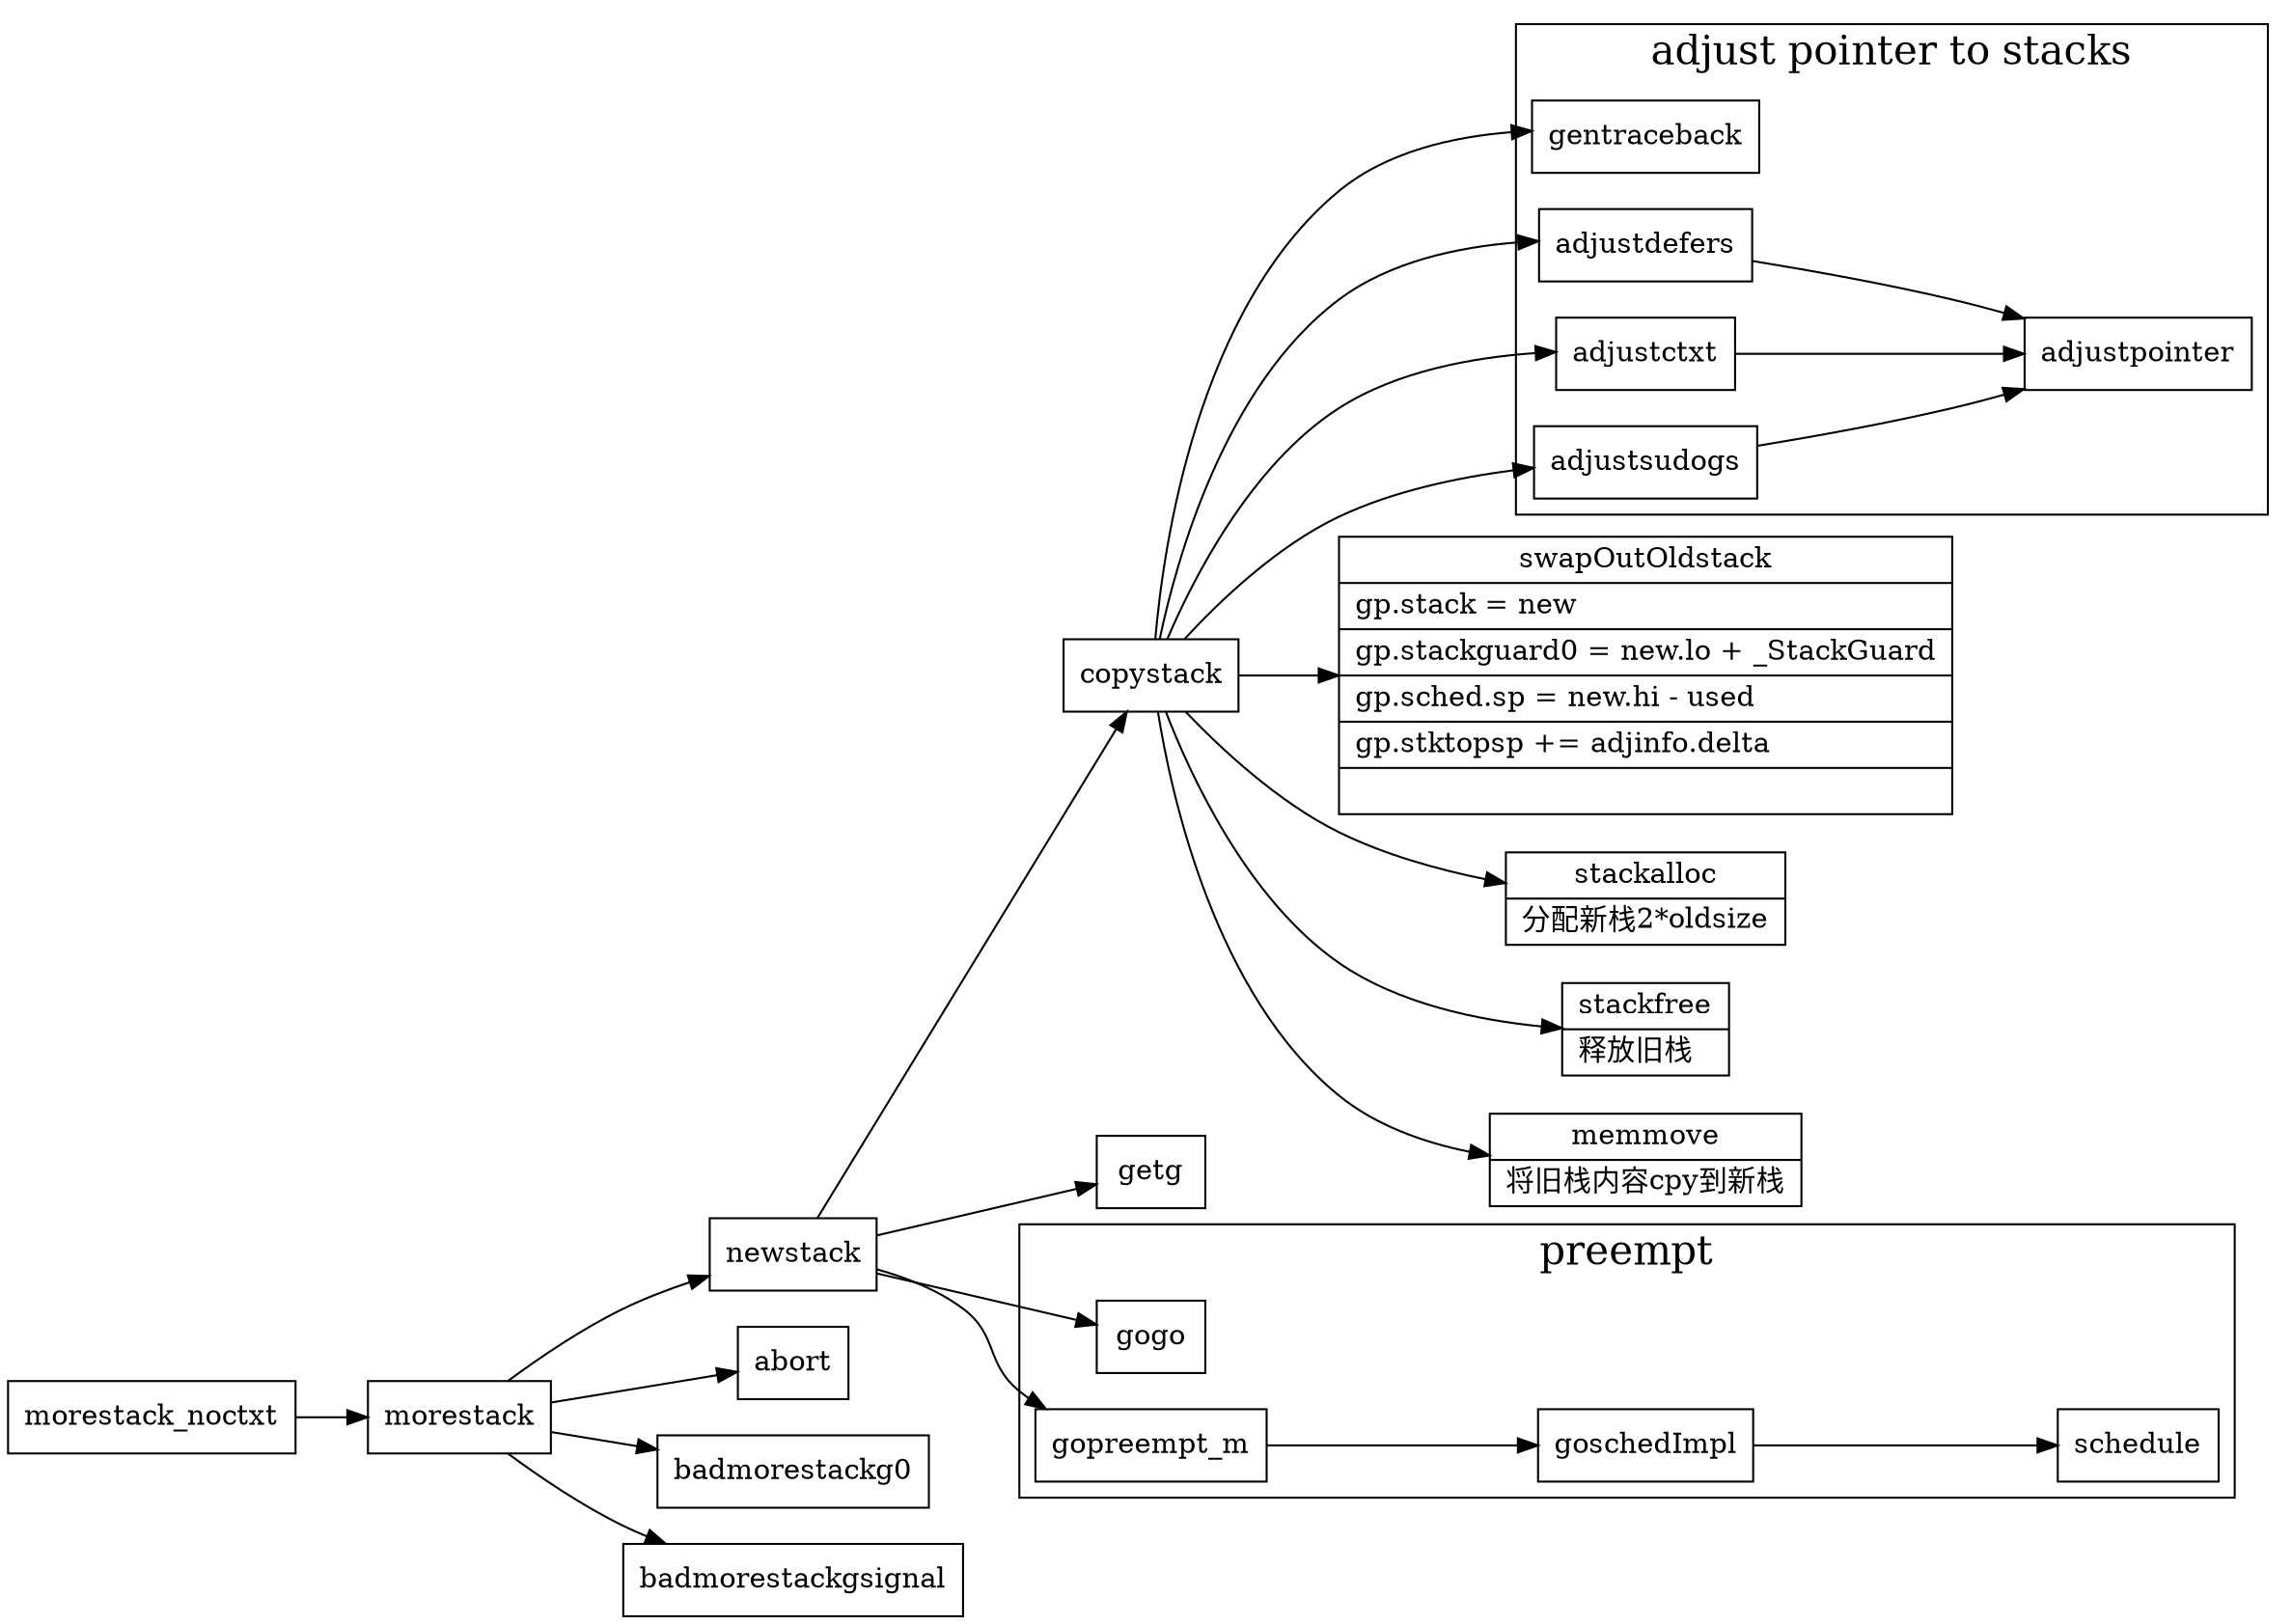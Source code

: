 digraph morestack {
  node[shape=box];
  newrank=true;
  rankdir=LR;
  morestack_noctxt -> morestack -> {
    newstack;
    abort;
    badmorestackg0;
    badmorestackgsignal;
  };
  newstack -> {
    copystack;
    getg;
    gogo;
    gopreempt_m;
  };
  subgraph cluster_preempt {
    graph[label="preempt";fontsize=20;];
    gogo;
    gopreempt_m -> goschedImpl -> schedule;
  };
  swapOutOldstack[shape="record";
    label="{{
      swapOutOldstack|
        gp.stack = new\l|
        gp.stackguard0 = new.lo + _StackGuard\l|
        gp.sched.sp = new.hi - used\l|
        gp.stktopsp += adjinfo.delta\l|
    }}";
  ];
  stackalloc[shape="record";
    label="{{
      stackalloc|
        分配新栈 2*oldsize\l
    }}";
  ];
  stackfree[shape="record";
    label="{{
      stackfree|
        释放旧栈\l
    }}";
  ];
  memmove[shape="record";
    label="{{
      memmove|
        将旧栈内容cpy到新栈\l
    }}";
  ];
  copystack -> {
    swapOutOldstack;
    stackalloc;
    stackfree;
    memmove;
    gentraceback;
  }
  copystack -> {
    adjustdefers;
    adjustctxt;
    adjustsudogs;
  } -> adjustpointer;
  subgraph cluster_ajust {
    graph[label="adjust pointer to stacks";fontsize=20;];
    adjustdefers;
    adjustctxt;
    adjustsudogs;
    gentraceback;
    adjustpointer;
  }
}
